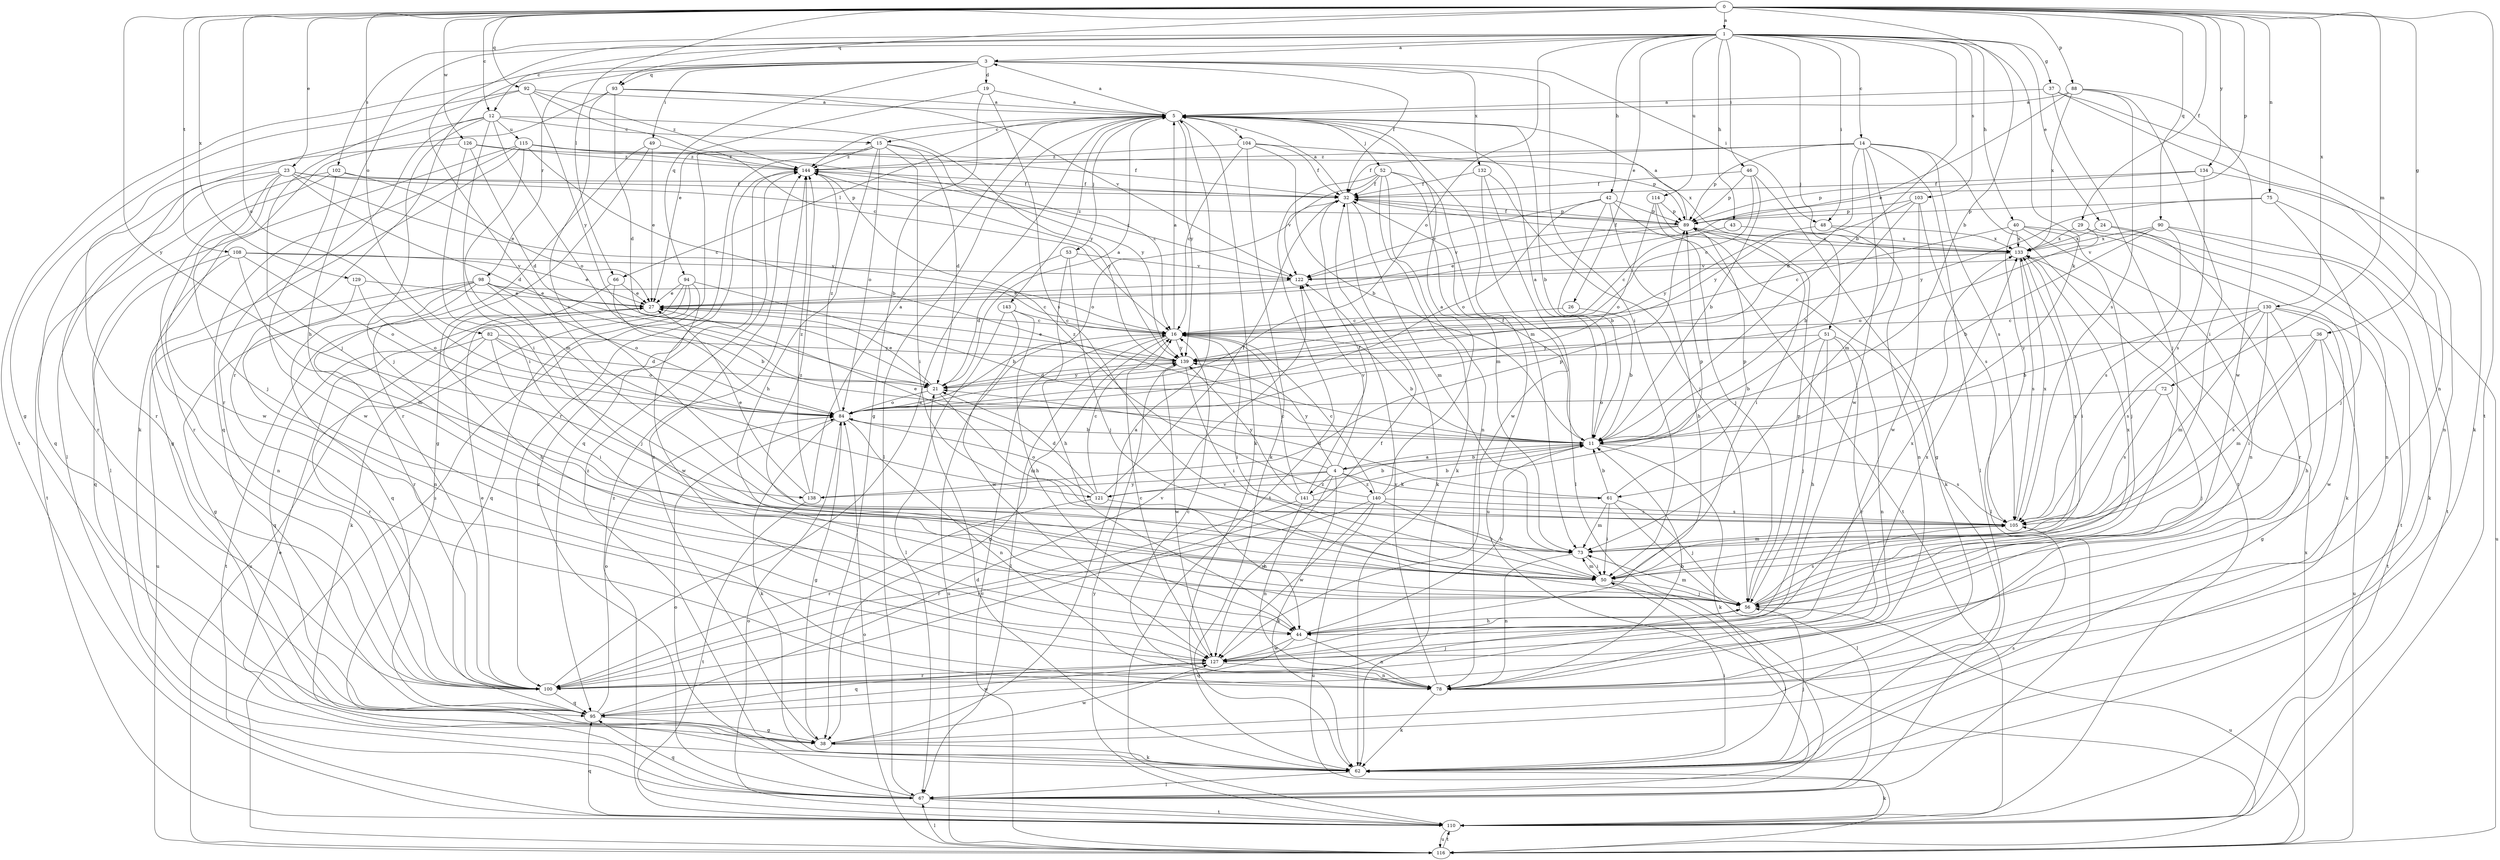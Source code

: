 strict digraph  {
0;
1;
3;
4;
5;
11;
12;
14;
15;
16;
19;
21;
23;
24;
26;
27;
29;
32;
36;
37;
38;
40;
42;
43;
44;
46;
48;
49;
50;
51;
52;
53;
56;
61;
62;
66;
67;
72;
73;
75;
78;
82;
84;
88;
89;
90;
92;
93;
94;
95;
98;
100;
102;
103;
104;
105;
108;
110;
114;
115;
116;
121;
122;
126;
127;
129;
130;
132;
133;
134;
138;
139;
140;
141;
143;
144;
0 -> 1  [label=a];
0 -> 11  [label=b];
0 -> 12  [label=c];
0 -> 23  [label=e];
0 -> 29  [label=f];
0 -> 36  [label=g];
0 -> 66  [label=l];
0 -> 72  [label=m];
0 -> 75  [label=n];
0 -> 82  [label=o];
0 -> 84  [label=o];
0 -> 88  [label=p];
0 -> 89  [label=p];
0 -> 90  [label=q];
0 -> 92  [label=q];
0 -> 93  [label=q];
0 -> 108  [label=t];
0 -> 110  [label=t];
0 -> 126  [label=w];
0 -> 129  [label=x];
0 -> 130  [label=x];
0 -> 134  [label=y];
0 -> 138  [label=y];
1 -> 3  [label=a];
1 -> 11  [label=b];
1 -> 12  [label=c];
1 -> 14  [label=c];
1 -> 24  [label=e];
1 -> 26  [label=e];
1 -> 37  [label=g];
1 -> 40  [label=h];
1 -> 42  [label=h];
1 -> 43  [label=h];
1 -> 44  [label=h];
1 -> 46  [label=i];
1 -> 48  [label=i];
1 -> 51  [label=j];
1 -> 61  [label=k];
1 -> 84  [label=o];
1 -> 102  [label=s];
1 -> 103  [label=s];
1 -> 114  [label=u];
1 -> 121  [label=v];
3 -> 19  [label=d];
3 -> 32  [label=f];
3 -> 48  [label=i];
3 -> 49  [label=i];
3 -> 50  [label=i];
3 -> 93  [label=q];
3 -> 94  [label=q];
3 -> 98  [label=r];
3 -> 100  [label=r];
3 -> 110  [label=t];
3 -> 132  [label=x];
4 -> 11  [label=b];
4 -> 27  [label=e];
4 -> 61  [label=k];
4 -> 62  [label=k];
4 -> 121  [label=v];
4 -> 122  [label=v];
4 -> 127  [label=w];
4 -> 138  [label=y];
4 -> 139  [label=y];
4 -> 140  [label=z];
4 -> 141  [label=z];
5 -> 3  [label=a];
5 -> 11  [label=b];
5 -> 15  [label=c];
5 -> 52  [label=j];
5 -> 53  [label=j];
5 -> 62  [label=k];
5 -> 66  [label=l];
5 -> 67  [label=l];
5 -> 73  [label=m];
5 -> 104  [label=s];
5 -> 139  [label=y];
5 -> 143  [label=z];
5 -> 144  [label=z];
11 -> 4  [label=a];
11 -> 5  [label=a];
11 -> 32  [label=f];
11 -> 62  [label=k];
11 -> 105  [label=s];
12 -> 15  [label=c];
12 -> 50  [label=i];
12 -> 56  [label=j];
12 -> 67  [label=l];
12 -> 84  [label=o];
12 -> 100  [label=r];
12 -> 115  [label=u];
12 -> 139  [label=y];
14 -> 21  [label=d];
14 -> 32  [label=f];
14 -> 67  [label=l];
14 -> 73  [label=m];
14 -> 89  [label=p];
14 -> 105  [label=s];
14 -> 110  [label=t];
14 -> 127  [label=w];
14 -> 144  [label=z];
15 -> 21  [label=d];
15 -> 44  [label=h];
15 -> 50  [label=i];
15 -> 84  [label=o];
15 -> 100  [label=r];
15 -> 116  [label=u];
15 -> 139  [label=y];
15 -> 144  [label=z];
16 -> 5  [label=a];
16 -> 11  [label=b];
16 -> 38  [label=g];
16 -> 50  [label=i];
16 -> 67  [label=l];
16 -> 116  [label=u];
16 -> 139  [label=y];
19 -> 5  [label=a];
19 -> 27  [label=e];
19 -> 38  [label=g];
19 -> 105  [label=s];
21 -> 5  [label=a];
21 -> 27  [label=e];
21 -> 73  [label=m];
21 -> 84  [label=o];
21 -> 139  [label=y];
23 -> 16  [label=c];
23 -> 21  [label=d];
23 -> 32  [label=f];
23 -> 56  [label=j];
23 -> 89  [label=p];
23 -> 95  [label=q];
23 -> 100  [label=r];
23 -> 127  [label=w];
24 -> 100  [label=r];
24 -> 110  [label=t];
24 -> 133  [label=x];
26 -> 11  [label=b];
26 -> 16  [label=c];
27 -> 16  [label=c];
27 -> 110  [label=t];
29 -> 78  [label=n];
29 -> 84  [label=o];
29 -> 133  [label=x];
32 -> 5  [label=a];
32 -> 62  [label=k];
32 -> 73  [label=m];
32 -> 84  [label=o];
32 -> 89  [label=p];
36 -> 38  [label=g];
36 -> 73  [label=m];
36 -> 105  [label=s];
36 -> 116  [label=u];
36 -> 139  [label=y];
37 -> 5  [label=a];
37 -> 56  [label=j];
37 -> 62  [label=k];
37 -> 78  [label=n];
38 -> 5  [label=a];
38 -> 62  [label=k];
38 -> 127  [label=w];
38 -> 144  [label=z];
40 -> 16  [label=c];
40 -> 56  [label=j];
40 -> 62  [label=k];
40 -> 67  [label=l];
40 -> 78  [label=n];
40 -> 133  [label=x];
42 -> 11  [label=b];
42 -> 44  [label=h];
42 -> 56  [label=j];
42 -> 84  [label=o];
42 -> 89  [label=p];
42 -> 122  [label=v];
43 -> 16  [label=c];
43 -> 133  [label=x];
44 -> 11  [label=b];
44 -> 78  [label=n];
44 -> 95  [label=q];
44 -> 127  [label=w];
44 -> 133  [label=x];
46 -> 11  [label=b];
46 -> 16  [label=c];
46 -> 32  [label=f];
46 -> 38  [label=g];
46 -> 89  [label=p];
48 -> 78  [label=n];
48 -> 133  [label=x];
48 -> 139  [label=y];
49 -> 27  [label=e];
49 -> 38  [label=g];
49 -> 100  [label=r];
49 -> 144  [label=z];
50 -> 56  [label=j];
50 -> 67  [label=l];
50 -> 73  [label=m];
50 -> 133  [label=x];
50 -> 144  [label=z];
51 -> 11  [label=b];
51 -> 44  [label=h];
51 -> 56  [label=j];
51 -> 78  [label=n];
51 -> 100  [label=r];
51 -> 139  [label=y];
52 -> 32  [label=f];
52 -> 62  [label=k];
52 -> 73  [label=m];
52 -> 78  [label=n];
52 -> 110  [label=t];
52 -> 116  [label=u];
52 -> 122  [label=v];
53 -> 21  [label=d];
53 -> 44  [label=h];
53 -> 56  [label=j];
53 -> 122  [label=v];
56 -> 44  [label=h];
56 -> 73  [label=m];
56 -> 89  [label=p];
56 -> 105  [label=s];
56 -> 116  [label=u];
56 -> 133  [label=x];
61 -> 11  [label=b];
61 -> 21  [label=d];
61 -> 50  [label=i];
61 -> 56  [label=j];
61 -> 67  [label=l];
61 -> 73  [label=m];
61 -> 89  [label=p];
62 -> 21  [label=d];
62 -> 50  [label=i];
62 -> 56  [label=j];
62 -> 67  [label=l];
62 -> 105  [label=s];
62 -> 144  [label=z];
66 -> 11  [label=b];
66 -> 27  [label=e];
66 -> 44  [label=h];
67 -> 27  [label=e];
67 -> 84  [label=o];
67 -> 95  [label=q];
67 -> 110  [label=t];
67 -> 144  [label=z];
72 -> 56  [label=j];
72 -> 84  [label=o];
72 -> 105  [label=s];
73 -> 50  [label=i];
73 -> 78  [label=n];
75 -> 56  [label=j];
75 -> 89  [label=p];
75 -> 110  [label=t];
75 -> 139  [label=y];
78 -> 11  [label=b];
78 -> 16  [label=c];
78 -> 62  [label=k];
78 -> 122  [label=v];
82 -> 21  [label=d];
82 -> 50  [label=i];
82 -> 84  [label=o];
82 -> 95  [label=q];
82 -> 100  [label=r];
82 -> 139  [label=y];
84 -> 11  [label=b];
84 -> 38  [label=g];
84 -> 62  [label=k];
84 -> 78  [label=n];
84 -> 144  [label=z];
88 -> 5  [label=a];
88 -> 27  [label=e];
88 -> 50  [label=i];
88 -> 105  [label=s];
88 -> 127  [label=w];
88 -> 133  [label=x];
89 -> 5  [label=a];
89 -> 27  [label=e];
89 -> 32  [label=f];
89 -> 50  [label=i];
89 -> 122  [label=v];
89 -> 133  [label=x];
90 -> 11  [label=b];
90 -> 62  [label=k];
90 -> 105  [label=s];
90 -> 116  [label=u];
90 -> 122  [label=v];
90 -> 133  [label=x];
92 -> 5  [label=a];
92 -> 16  [label=c];
92 -> 38  [label=g];
92 -> 56  [label=j];
92 -> 139  [label=y];
92 -> 144  [label=z];
93 -> 5  [label=a];
93 -> 21  [label=d];
93 -> 62  [label=k];
93 -> 105  [label=s];
93 -> 122  [label=v];
94 -> 11  [label=b];
94 -> 27  [label=e];
94 -> 62  [label=k];
94 -> 95  [label=q];
94 -> 116  [label=u];
94 -> 127  [label=w];
95 -> 38  [label=g];
95 -> 84  [label=o];
95 -> 122  [label=v];
95 -> 127  [label=w];
98 -> 16  [label=c];
98 -> 27  [label=e];
98 -> 38  [label=g];
98 -> 56  [label=j];
98 -> 84  [label=o];
98 -> 95  [label=q];
98 -> 100  [label=r];
98 -> 116  [label=u];
100 -> 5  [label=a];
100 -> 27  [label=e];
100 -> 32  [label=f];
100 -> 56  [label=j];
100 -> 95  [label=q];
102 -> 27  [label=e];
102 -> 32  [label=f];
102 -> 100  [label=r];
102 -> 110  [label=t];
102 -> 127  [label=w];
103 -> 11  [label=b];
103 -> 89  [label=p];
103 -> 105  [label=s];
103 -> 127  [label=w];
103 -> 139  [label=y];
104 -> 11  [label=b];
104 -> 16  [label=c];
104 -> 32  [label=f];
104 -> 62  [label=k];
104 -> 89  [label=p];
104 -> 144  [label=z];
105 -> 73  [label=m];
105 -> 133  [label=x];
108 -> 27  [label=e];
108 -> 73  [label=m];
108 -> 78  [label=n];
108 -> 84  [label=o];
108 -> 95  [label=q];
108 -> 122  [label=v];
110 -> 62  [label=k];
110 -> 84  [label=o];
110 -> 95  [label=q];
110 -> 116  [label=u];
110 -> 139  [label=y];
110 -> 144  [label=z];
114 -> 62  [label=k];
114 -> 84  [label=o];
114 -> 89  [label=p];
114 -> 110  [label=t];
115 -> 11  [label=b];
115 -> 16  [label=c];
115 -> 38  [label=g];
115 -> 67  [label=l];
115 -> 73  [label=m];
115 -> 95  [label=q];
115 -> 133  [label=x];
115 -> 144  [label=z];
116 -> 16  [label=c];
116 -> 67  [label=l];
116 -> 84  [label=o];
116 -> 110  [label=t];
116 -> 133  [label=x];
121 -> 11  [label=b];
121 -> 16  [label=c];
121 -> 21  [label=d];
121 -> 32  [label=f];
121 -> 44  [label=h];
121 -> 84  [label=o];
121 -> 100  [label=r];
122 -> 27  [label=e];
122 -> 144  [label=z];
126 -> 21  [label=d];
126 -> 32  [label=f];
126 -> 50  [label=i];
126 -> 100  [label=r];
126 -> 144  [label=z];
127 -> 16  [label=c];
127 -> 78  [label=n];
127 -> 95  [label=q];
127 -> 100  [label=r];
127 -> 133  [label=x];
129 -> 27  [label=e];
129 -> 78  [label=n];
129 -> 84  [label=o];
130 -> 11  [label=b];
130 -> 16  [label=c];
130 -> 44  [label=h];
130 -> 50  [label=i];
130 -> 73  [label=m];
130 -> 105  [label=s];
130 -> 110  [label=t];
130 -> 127  [label=w];
132 -> 32  [label=f];
132 -> 56  [label=j];
132 -> 67  [label=l];
132 -> 127  [label=w];
133 -> 32  [label=f];
133 -> 50  [label=i];
133 -> 105  [label=s];
133 -> 122  [label=v];
134 -> 32  [label=f];
134 -> 78  [label=n];
134 -> 89  [label=p];
134 -> 105  [label=s];
138 -> 5  [label=a];
138 -> 27  [label=e];
138 -> 89  [label=p];
138 -> 110  [label=t];
138 -> 144  [label=z];
139 -> 21  [label=d];
139 -> 27  [label=e];
139 -> 50  [label=i];
139 -> 127  [label=w];
140 -> 5  [label=a];
140 -> 16  [label=c];
140 -> 50  [label=i];
140 -> 89  [label=p];
140 -> 100  [label=r];
140 -> 105  [label=s];
140 -> 116  [label=u];
140 -> 127  [label=w];
140 -> 144  [label=z];
141 -> 11  [label=b];
141 -> 16  [label=c];
141 -> 32  [label=f];
141 -> 78  [label=n];
141 -> 100  [label=r];
141 -> 105  [label=s];
141 -> 139  [label=y];
143 -> 16  [label=c];
143 -> 44  [label=h];
143 -> 67  [label=l];
143 -> 127  [label=w];
144 -> 32  [label=f];
144 -> 95  [label=q];
144 -> 139  [label=y];
}
